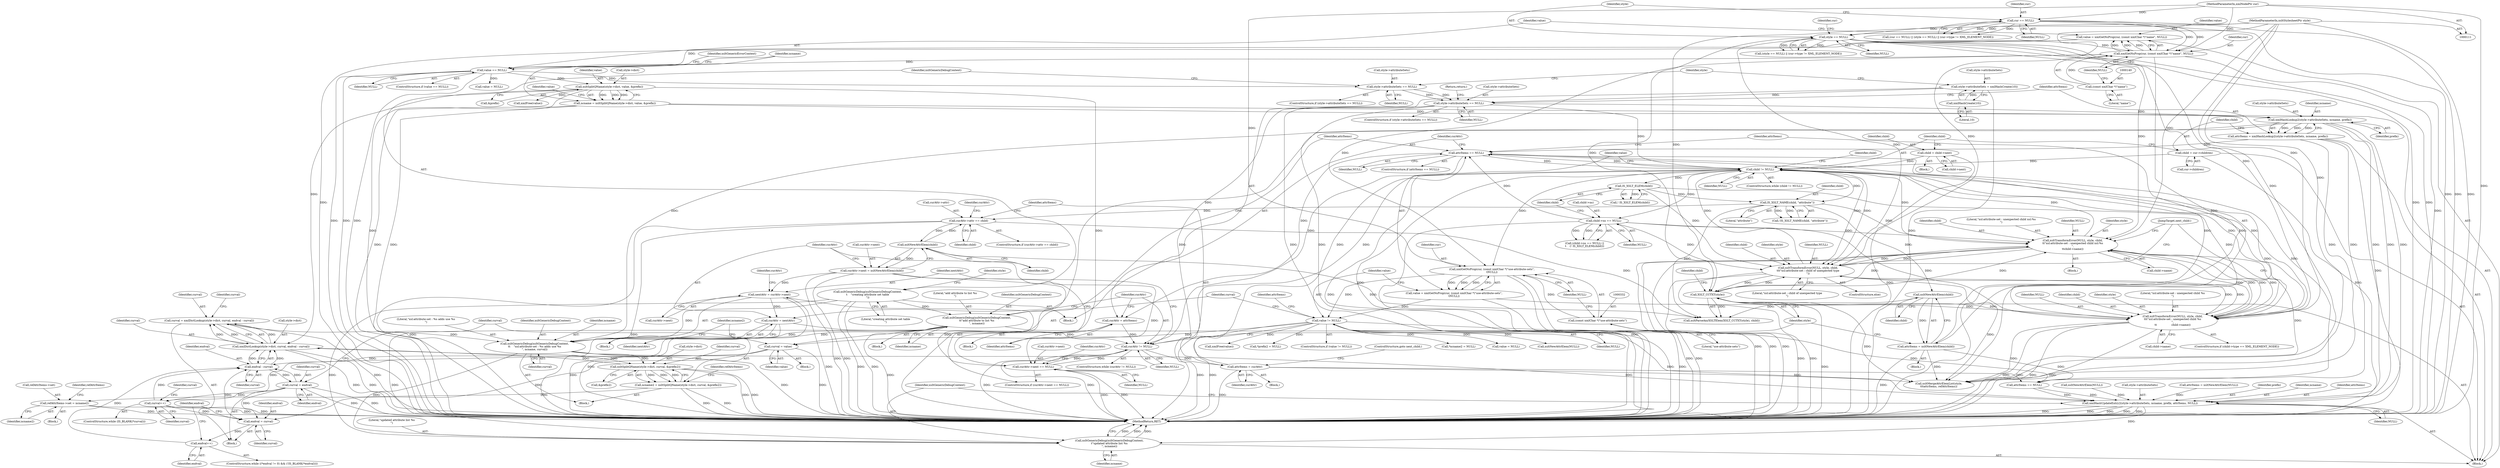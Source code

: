 digraph "1_Chrome_96dbafe288dbe2f0cc45fa3c39daf6d0c37acbab_11@integer" {
"1000378" [label="(Call,curval = xmlDictLookup(style->dict, curval, endval - curval))"];
"1000380" [label="(Call,xmlDictLookup(style->dict, curval, endval - curval))"];
"1000407" [label="(Call,xsltSplitQName(style->dict, curval, &prefix2))"];
"1000400" [label="(Call,xsltGenericDebug(xsltGenericDebugContext,\n\t\t    \"xsl:attribute-set : %s adds use %s\n\", ncname, curval))"];
"1000263" [label="(Call,xsltGenericDebug(xsltGenericDebugContext,\n\t\t\"add attribute to list %s\n\", ncname))"];
"1000173" [label="(Call,xsltGenericDebug(xsltGenericDebugContext,\n\t    \"creating attribute set table\n\"))"];
"1000191" [label="(Call,xmlHashLookup2(style->attributeSets, ncname, prefix))"];
"1000183" [label="(Call,style->attributeSets == NULL)"];
"1000167" [label="(Call,style->attributeSets == NULL)"];
"1000144" [label="(Call,value == NULL)"];
"1000135" [label="(Call,value = xmlGetNsProp(cur, (const xmlChar *)\"name\", NULL))"];
"1000137" [label="(Call,xmlGetNsProp(cur, (const xmlChar *)\"name\", NULL))"];
"1000122" [label="(Call,cur == NULL)"];
"1000113" [label="(MethodParameterIn,xmlNodePtr cur)"];
"1000139" [label="(Call,(const xmlChar *)\"name\")"];
"1000126" [label="(Call,style == NULL)"];
"1000112" [label="(MethodParameterIn,xsltStylesheetPtr style)"];
"1000176" [label="(Call,style->attributeSets = xmlHashCreate(10))"];
"1000180" [label="(Call,xmlHashCreate(10))"];
"1000152" [label="(Call,ncname = xsltSplitQName(style->dict, value, &prefix))"];
"1000154" [label="(Call,xsltSplitQName(style->dict, value, &prefix))"];
"1000378" [label="(Call,curval = xmlDictLookup(style->dict, curval, endval - curval))"];
"1000385" [label="(Call,endval - curval)"];
"1000376" [label="(Call,endval++)"];
"1000363" [label="(Call,endval = curval)"];
"1000342" [label="(Call,curval = value)"];
"1000336" [label="(Call,value != NULL)"];
"1000327" [label="(Call,value = xmlGetNsProp(cur, (const xmlChar *)\"use-attribute-sets\",\n\tNULL))"];
"1000329" [label="(Call,xmlGetNsProp(cur, (const xmlChar *)\"use-attribute-sets\",\n\tNULL))"];
"1000331" [label="(Call,(const xmlChar *)\"use-attribute-sets\")"];
"1000203" [label="(Call,child != NULL)"];
"1000322" [label="(Call,child = child->next)"];
"1000197" [label="(Call,child = cur->children)"];
"1000282" [label="(Call,curAttr != NULL)"];
"1000314" [label="(Call,curAttr = nextAttr)"];
"1000286" [label="(Call,nextAttr = curAttr->next)"];
"1000308" [label="(Call,curAttr->next = xsltNewAttrElem(child))"];
"1000312" [label="(Call,xsltNewAttrElem(child))"];
"1000292" [label="(Call,curAttr->attr == child)"];
"1000247" [label="(Call,IS_XSLT_NAME(child, \"attribute\"))"];
"1000221" [label="(Call,IS_XSLT_ELEM(child))"];
"1000303" [label="(Call,curAttr->next == NULL)"];
"1000278" [label="(Call,curAttr = attrItems)"];
"1000268" [label="(Call,attrItems == NULL)"];
"1000298" [label="(Call,attrItems = curAttr)"];
"1000272" [label="(Call,attrItems = xsltNewAttrElem(child))"];
"1000274" [label="(Call,xsltNewAttrElem(child))"];
"1000189" [label="(Call,attrItems = xmlHashLookup2(style->attributeSets, ncname, prefix))"];
"1000215" [label="(Call,child->ns == NULL)"];
"1000239" [label="(Call,xsltTransformError(NULL, style, child,\n\t\t\t\"xsl:attribute-set : child of unexpected type\n\"))"];
"1000251" [label="(Call,xsltTransformError(NULL, style, child,\n\t\t\"xsl:attribute-set : unexpected child xsl:%s\n\",\n\t\tchild->name))"];
"1000318" [label="(Call,XSLT_CCTXT(style))"];
"1000230" [label="(Call,xsltTransformError(NULL, style, child,\n\t\t\t\"xsl:attribute-set : unexpected child %s\n\",\n\t\t                 child->name))"];
"1000355" [label="(Call,curval++)"];
"1000441" [label="(Call,curval = endval)"];
"1000405" [label="(Call,ncname2 = xsltSplitQName(style->dict, curval, &prefix2))"];
"1000423" [label="(Call,refAttrItems->set = ncname2)"];
"1000457" [label="(Call,xmlHashUpdateEntry2(style->attributeSets, ncname, prefix, attrItems, NULL))"];
"1000465" [label="(Call,xsltGenericDebug(xsltGenericDebugContext,\n\t\"updated attribute list %s\n\", ncname))"];
"1000175" [label="(Literal,\"creating attribute set table\n\")"];
"1000412" [label="(Call,&prefix2)"];
"1000188" [label="(Return,return;)"];
"1000131" [label="(Identifier,cur)"];
"1000249" [label="(Literal,\"attribute\")"];
"1000343" [label="(Identifier,curval)"];
"1000390" [label="(Block,)"];
"1000323" [label="(Identifier,child)"];
"1000166" [label="(ControlStructure,if (style->attributeSets == NULL))"];
"1000145" [label="(Identifier,value)"];
"1000124" [label="(Identifier,NULL)"];
"1000338" [label="(Identifier,NULL)"];
"1000206" [label="(Block,)"];
"1000435" [label="(Call,xsltMergeAttrElemList(style,\n\t\t\tattrItems, refAttrItems))"];
"1000464" [label="(Identifier,NULL)"];
"1000264" [label="(Identifier,xsltGenericDebugContext)"];
"1000189" [label="(Call,attrItems = xmlHashLookup2(style->attributeSets, ncname, prefix))"];
"1000183" [label="(Call,style->attributeSets == NULL)"];
"1000155" [label="(Call,style->dict)"];
"1000198" [label="(Identifier,child)"];
"1000453" [label="(Call,attrItems = xsltNewAttrElem(NULL))"];
"1000159" [label="(Call,&prefix)"];
"1000248" [label="(Identifier,child)"];
"1000404" [label="(Identifier,curval)"];
"1000240" [label="(Identifier,NULL)"];
"1000247" [label="(Call,IS_XSLT_NAME(child, \"attribute\"))"];
"1000215" [label="(Call,child->ns == NULL)"];
"1000138" [label="(Identifier,cur)"];
"1000354" [label="(Identifier,curval)"];
"1000442" [label="(Identifier,curval)"];
"1000423" [label="(Call,refAttrItems->set = ncname2)"];
"1000310" [label="(Identifier,curAttr)"];
"1000250" [label="(Block,)"];
"1000271" [label="(Block,)"];
"1000351" [label="(ControlStructure,while (IS_BLANK(*curval)))"];
"1000253" [label="(Identifier,style)"];
"1000309" [label="(Call,curAttr->next)"];
"1000444" [label="(Call,xmlFree(value))"];
"1000336" [label="(Call,value != NULL)"];
"1000286" [label="(Call,nextAttr = curAttr->next)"];
"1000335" [label="(ControlStructure,if (value != NULL))"];
"1000167" [label="(Call,style->attributeSets == NULL)"];
"1000221" [label="(Call,IS_XSLT_ELEM(child))"];
"1000296" [label="(Identifier,child)"];
"1000222" [label="(Identifier,child)"];
"1000112" [label="(MethodParameterIn,xsltStylesheetPtr style)"];
"1000176" [label="(Call,style->attributeSets = xmlHashCreate(10))"];
"1000268" [label="(Call,attrItems == NULL)"];
"1000407" [label="(Call,xsltSplitQName(style->dict, curval, &prefix2))"];
"1000231" [label="(Identifier,NULL)"];
"1000305" [label="(Identifier,curAttr)"];
"1000146" [label="(Identifier,NULL)"];
"1000363" [label="(Call,endval = curval)"];
"1000400" [label="(Call,xsltGenericDebug(xsltGenericDebugContext,\n\t\t    \"xsl:attribute-set : %s adds use %s\n\", ncname, curval))"];
"1000291" [label="(ControlStructure,if (curAttr->attr == child))"];
"1000462" [label="(Identifier,prefix)"];
"1000182" [label="(ControlStructure,if (style->attributeSets == NULL))"];
"1000204" [label="(Identifier,child)"];
"1000339" [label="(Block,)"];
"1000329" [label="(Call,xmlGetNsProp(cur, (const xmlChar *)\"use-attribute-sets\",\n\tNULL))"];
"1000430" [label="(Identifier,refAttrItems)"];
"1000370" [label="(Identifier,endval)"];
"1000314" [label="(Call,curAttr = nextAttr)"];
"1000184" [label="(Call,style->attributeSets)"];
"1000153" [label="(Identifier,ncname)"];
"1000233" [label="(Identifier,child)"];
"1000205" [label="(Identifier,NULL)"];
"1000330" [label="(Identifier,cur)"];
"1000211" [label="(Identifier,child)"];
"1000113" [label="(MethodParameterIn,xmlNodePtr cur)"];
"1000187" [label="(Identifier,NULL)"];
"1000378" [label="(Call,curval = xmlDictLookup(style->dict, curval, endval - curval))"];
"1000143" [label="(ControlStructure,if (value == NULL))"];
"1000299" [label="(Identifier,attrItems)"];
"1000142" [label="(Identifier,NULL)"];
"1000278" [label="(Call,curAttr = attrItems)"];
"1000135" [label="(Call,value = xmlGetNsProp(cur, (const xmlChar *)\"name\", NULL))"];
"1000126" [label="(Call,style == NULL)"];
"1000355" [label="(Call,curval++)"];
"1000427" [label="(Identifier,ncname2)"];
"1000468" [label="(Identifier,ncname)"];
"1000192" [label="(Call,style->attributeSets)"];
"1000214" [label="(Call,(child->ns == NULL) ||\n\t    (! IS_XSLT_ELEM(child)))"];
"1000415" [label="(Identifier,refAttrItems)"];
"1000328" [label="(Identifier,value)"];
"1000251" [label="(Call,xsltTransformError(NULL, style, child,\n\t\t\"xsl:attribute-set : unexpected child xsl:%s\n\",\n\t\tchild->name))"];
"1000283" [label="(Identifier,curAttr)"];
"1000307" [label="(Identifier,NULL)"];
"1000232" [label="(Identifier,style)"];
"1000389" [label="(Identifier,curval)"];
"1000298" [label="(Call,attrItems = curAttr)"];
"1000243" [label="(Literal,\"xsl:attribute-set : child of unexpected type\n\")"];
"1000254" [label="(Identifier,child)"];
"1000178" [label="(Identifier,style)"];
"1000242" [label="(Identifier,child)"];
"1000230" [label="(Call,xsltTransformError(NULL, style, child,\n\t\t\t\"xsl:attribute-set : unexpected child %s\n\",\n\t\t                 child->name))"];
"1000294" [label="(Identifier,curAttr)"];
"1000128" [label="(Identifier,NULL)"];
"1000122" [label="(Call,cur == NULL)"];
"1000158" [label="(Identifier,value)"];
"1000334" [label="(Identifier,NULL)"];
"1000304" [label="(Call,curAttr->next)"];
"1000195" [label="(Identifier,ncname)"];
"1000255" [label="(Literal,\"xsl:attribute-set : unexpected child xsl:%s\n\")"];
"1000348" [label="(Identifier,curval)"];
"1000137" [label="(Call,xmlGetNsProp(cur, (const xmlChar *)\"name\", NULL))"];
"1000317" [label="(Call,xsltParseAnyXSLTElem(XSLT_CCTXT(style), child))"];
"1000469" [label="(MethodReturn,RET)"];
"1000301" [label="(ControlStructure,goto next_child;)"];
"1000364" [label="(Identifier,endval)"];
"1000292" [label="(Call,curAttr->attr == child)"];
"1000342" [label="(Call,curval = value)"];
"1000327" [label="(Call,value = xmlGetNsProp(cur, (const xmlChar *)\"use-attribute-sets\",\n\tNULL))"];
"1000267" [label="(ControlStructure,if (attrItems == NULL))"];
"1000252" [label="(Identifier,NULL)"];
"1000123" [label="(Identifier,cur)"];
"1000149" [label="(Identifier,xsltGenericErrorContext)"];
"1000377" [label="(Identifier,endval)"];
"1000270" [label="(Identifier,NULL)"];
"1000272" [label="(Call,attrItems = xsltNewAttrElem(child))"];
"1000239" [label="(Call,xsltTransformError(NULL, style, child,\n\t\t\t\"xsl:attribute-set : child of unexpected type\n\"))"];
"1000174" [label="(Identifier,xsltGenericDebugContext)"];
"1000385" [label="(Call,endval - curval)"];
"1000235" [label="(Call,child->name)"];
"1000465" [label="(Call,xsltGenericDebug(xsltGenericDebugContext,\n\t\"updated attribute list %s\n\", ncname))"];
"1000238" [label="(ControlStructure,else)"];
"1000127" [label="(Identifier,style)"];
"1000376" [label="(Call,endval++)"];
"1000280" [label="(Identifier,attrItems)"];
"1000171" [label="(Identifier,NULL)"];
"1000411" [label="(Identifier,curval)"];
"1000163" [label="(Call,value = NULL)"];
"1000219" [label="(Identifier,NULL)"];
"1000293" [label="(Call,curAttr->attr)"];
"1000333" [label="(Literal,\"use-attribute-sets\")"];
"1000401" [label="(Identifier,xsltGenericDebugContext)"];
"1000162" [label="(Identifier,value)"];
"1000260" [label="(Block,)"];
"1000114" [label="(Block,)"];
"1000387" [label="(Identifier,curval)"];
"1000392" [label="(Call,*ncname2 = NULL)"];
"1000152" [label="(Call,ncname = xsltSplitQName(style->dict, value, &prefix))"];
"1000384" [label="(Identifier,curval)"];
"1000256" [label="(Call,child->name)"];
"1000141" [label="(Literal,\"name\")"];
"1000177" [label="(Call,style->attributeSets)"];
"1000337" [label="(Identifier,value)"];
"1000318" [label="(Call,XSLT_CCTXT(style))"];
"1000203" [label="(Call,child != NULL)"];
"1000241" [label="(Identifier,style)"];
"1000279" [label="(Identifier,curAttr)"];
"1000461" [label="(Identifier,ncname)"];
"1000446" [label="(Call,value = NULL)"];
"1000282" [label="(Call,curAttr != NULL)"];
"1000321" [label="(JumpTarget,next_child:)"];
"1000220" [label="(Call,! IS_XSLT_ELEM(child))"];
"1000312" [label="(Call,xsltNewAttrElem(child))"];
"1000322" [label="(Call,child = child->next)"];
"1000443" [label="(Identifier,endval)"];
"1000173" [label="(Call,xsltGenericDebug(xsltGenericDebugContext,\n\t    \"creating attribute set table\n\"))"];
"1000234" [label="(Literal,\"xsl:attribute-set : unexpected child %s\n\")"];
"1000403" [label="(Identifier,ncname)"];
"1000284" [label="(Identifier,NULL)"];
"1000408" [label="(Call,style->dict)"];
"1000313" [label="(Identifier,child)"];
"1000463" [label="(Identifier,attrItems)"];
"1000315" [label="(Identifier,curAttr)"];
"1000416" [label="(Call,xsltNewAttrElem(NULL))"];
"1000191" [label="(Call,xmlHashLookup2(style->attributeSets, ncname, prefix))"];
"1000300" [label="(Identifier,curAttr)"];
"1000224" [label="(ControlStructure,if (child->type == XML_ELEMENT_NODE))"];
"1000168" [label="(Call,style->attributeSets)"];
"1000405" [label="(Call,ncname2 = xsltSplitQName(style->dict, curval, &prefix2))"];
"1000144" [label="(Call,value == NULL)"];
"1000441" [label="(Call,curval = endval)"];
"1000287" [label="(Identifier,nextAttr)"];
"1000466" [label="(Identifier,xsltGenericDebugContext)"];
"1000185" [label="(Identifier,style)"];
"1000380" [label="(Call,xmlDictLookup(style->dict, curval, endval - curval))"];
"1000324" [label="(Call,child->next)"];
"1000308" [label="(Call,curAttr->next = xsltNewAttrElem(child))"];
"1000263" [label="(Call,xsltGenericDebug(xsltGenericDebugContext,\n\t\t\"add attribute to list %s\n\", ncname))"];
"1000451" [label="(Identifier,attrItems)"];
"1000216" [label="(Call,child->ns)"];
"1000269" [label="(Identifier,attrItems)"];
"1000381" [label="(Call,style->dict)"];
"1000386" [label="(Identifier,endval)"];
"1000197" [label="(Call,child = cur->children)"];
"1000190" [label="(Identifier,attrItems)"];
"1000356" [label="(Identifier,curval)"];
"1000302" [label="(ControlStructure,if (curAttr->next == NULL))"];
"1000406" [label="(Identifier,ncname2)"];
"1000450" [label="(Call,attrItems == NULL)"];
"1000161" [label="(Call,xmlFree(value))"];
"1000467" [label="(Literal,\"updated attribute list %s\n\")"];
"1000180" [label="(Call,xmlHashCreate(10))"];
"1000121" [label="(Call,(cur == NULL) || (style == NULL) || (cur->type != XML_ELEMENT_NODE))"];
"1000365" [label="(Identifier,curval)"];
"1000281" [label="(ControlStructure,while (curAttr != NULL))"];
"1000396" [label="(Call,*prefix2 = NULL)"];
"1000274" [label="(Call,xsltNewAttrElem(child))"];
"1000154" [label="(Call,xsltSplitQName(style->dict, value, &prefix))"];
"1000277" [label="(Block,)"];
"1000316" [label="(Identifier,nextAttr)"];
"1000455" [label="(Call,xsltNewAttrElem(NULL))"];
"1000331" [label="(Call,(const xmlChar *)\"use-attribute-sets\")"];
"1000181" [label="(Literal,10)"];
"1000125" [label="(Call,(style == NULL) || (cur->type != XML_ELEMENT_NODE))"];
"1000402" [label="(Literal,\"xsl:attribute-set : %s adds use %s\n\")"];
"1000273" [label="(Identifier,attrItems)"];
"1000202" [label="(ControlStructure,while (child != NULL))"];
"1000458" [label="(Call,style->attributeSets)"];
"1000172" [label="(Block,)"];
"1000350" [label="(Block,)"];
"1000457" [label="(Call,xmlHashUpdateEntry2(style->attributeSets, ncname, prefix, attrItems, NULL))"];
"1000266" [label="(Identifier,ncname)"];
"1000303" [label="(Call,curAttr->next == NULL)"];
"1000297" [label="(Block,)"];
"1000424" [label="(Call,refAttrItems->set)"];
"1000139" [label="(Call,(const xmlChar *)\"name\")"];
"1000199" [label="(Call,cur->children)"];
"1000379" [label="(Identifier,curval)"];
"1000319" [label="(Identifier,style)"];
"1000422" [label="(Block,)"];
"1000275" [label="(Identifier,child)"];
"1000366" [label="(ControlStructure,while ((*endval != 0) && (!IS_BLANK(*endval))))"];
"1000285" [label="(Block,)"];
"1000344" [label="(Identifier,value)"];
"1000265" [label="(Literal,\"add attribute to list %s\n\")"];
"1000320" [label="(Identifier,child)"];
"1000246" [label="(Call,!IS_XSLT_NAME(child, \"attribute\"))"];
"1000196" [label="(Identifier,prefix)"];
"1000288" [label="(Call,curAttr->next)"];
"1000136" [label="(Identifier,value)"];
"1000378" -> "1000350"  [label="AST: "];
"1000378" -> "1000380"  [label="CFG: "];
"1000379" -> "1000378"  [label="AST: "];
"1000380" -> "1000378"  [label="AST: "];
"1000389" -> "1000378"  [label="CFG: "];
"1000378" -> "1000469"  [label="DDG: "];
"1000380" -> "1000378"  [label="DDG: "];
"1000380" -> "1000378"  [label="DDG: "];
"1000380" -> "1000378"  [label="DDG: "];
"1000378" -> "1000400"  [label="DDG: "];
"1000380" -> "1000385"  [label="CFG: "];
"1000381" -> "1000380"  [label="AST: "];
"1000384" -> "1000380"  [label="AST: "];
"1000385" -> "1000380"  [label="AST: "];
"1000380" -> "1000469"  [label="DDG: "];
"1000380" -> "1000469"  [label="DDG: "];
"1000407" -> "1000380"  [label="DDG: "];
"1000154" -> "1000380"  [label="DDG: "];
"1000385" -> "1000380"  [label="DDG: "];
"1000385" -> "1000380"  [label="DDG: "];
"1000380" -> "1000407"  [label="DDG: "];
"1000407" -> "1000405"  [label="AST: "];
"1000407" -> "1000412"  [label="CFG: "];
"1000408" -> "1000407"  [label="AST: "];
"1000411" -> "1000407"  [label="AST: "];
"1000412" -> "1000407"  [label="AST: "];
"1000405" -> "1000407"  [label="CFG: "];
"1000407" -> "1000469"  [label="DDG: "];
"1000407" -> "1000469"  [label="DDG: "];
"1000407" -> "1000405"  [label="DDG: "];
"1000407" -> "1000405"  [label="DDG: "];
"1000407" -> "1000405"  [label="DDG: "];
"1000400" -> "1000407"  [label="DDG: "];
"1000400" -> "1000390"  [label="AST: "];
"1000400" -> "1000404"  [label="CFG: "];
"1000401" -> "1000400"  [label="AST: "];
"1000402" -> "1000400"  [label="AST: "];
"1000403" -> "1000400"  [label="AST: "];
"1000404" -> "1000400"  [label="AST: "];
"1000406" -> "1000400"  [label="CFG: "];
"1000400" -> "1000469"  [label="DDG: "];
"1000263" -> "1000400"  [label="DDG: "];
"1000263" -> "1000400"  [label="DDG: "];
"1000173" -> "1000400"  [label="DDG: "];
"1000191" -> "1000400"  [label="DDG: "];
"1000400" -> "1000457"  [label="DDG: "];
"1000400" -> "1000465"  [label="DDG: "];
"1000263" -> "1000260"  [label="AST: "];
"1000263" -> "1000266"  [label="CFG: "];
"1000264" -> "1000263"  [label="AST: "];
"1000265" -> "1000263"  [label="AST: "];
"1000266" -> "1000263"  [label="AST: "];
"1000269" -> "1000263"  [label="CFG: "];
"1000263" -> "1000469"  [label="DDG: "];
"1000173" -> "1000263"  [label="DDG: "];
"1000191" -> "1000263"  [label="DDG: "];
"1000263" -> "1000457"  [label="DDG: "];
"1000263" -> "1000465"  [label="DDG: "];
"1000173" -> "1000172"  [label="AST: "];
"1000173" -> "1000175"  [label="CFG: "];
"1000174" -> "1000173"  [label="AST: "];
"1000175" -> "1000173"  [label="AST: "];
"1000178" -> "1000173"  [label="CFG: "];
"1000173" -> "1000469"  [label="DDG: "];
"1000173" -> "1000469"  [label="DDG: "];
"1000173" -> "1000465"  [label="DDG: "];
"1000191" -> "1000189"  [label="AST: "];
"1000191" -> "1000196"  [label="CFG: "];
"1000192" -> "1000191"  [label="AST: "];
"1000195" -> "1000191"  [label="AST: "];
"1000196" -> "1000191"  [label="AST: "];
"1000189" -> "1000191"  [label="CFG: "];
"1000191" -> "1000189"  [label="DDG: "];
"1000191" -> "1000189"  [label="DDG: "];
"1000191" -> "1000189"  [label="DDG: "];
"1000183" -> "1000191"  [label="DDG: "];
"1000152" -> "1000191"  [label="DDG: "];
"1000191" -> "1000457"  [label="DDG: "];
"1000191" -> "1000457"  [label="DDG: "];
"1000191" -> "1000457"  [label="DDG: "];
"1000183" -> "1000182"  [label="AST: "];
"1000183" -> "1000187"  [label="CFG: "];
"1000184" -> "1000183"  [label="AST: "];
"1000187" -> "1000183"  [label="AST: "];
"1000188" -> "1000183"  [label="CFG: "];
"1000190" -> "1000183"  [label="CFG: "];
"1000183" -> "1000469"  [label="DDG: "];
"1000183" -> "1000469"  [label="DDG: "];
"1000183" -> "1000469"  [label="DDG: "];
"1000167" -> "1000183"  [label="DDG: "];
"1000167" -> "1000183"  [label="DDG: "];
"1000176" -> "1000183"  [label="DDG: "];
"1000183" -> "1000203"  [label="DDG: "];
"1000167" -> "1000166"  [label="AST: "];
"1000167" -> "1000171"  [label="CFG: "];
"1000168" -> "1000167"  [label="AST: "];
"1000171" -> "1000167"  [label="AST: "];
"1000174" -> "1000167"  [label="CFG: "];
"1000185" -> "1000167"  [label="CFG: "];
"1000144" -> "1000167"  [label="DDG: "];
"1000144" -> "1000143"  [label="AST: "];
"1000144" -> "1000146"  [label="CFG: "];
"1000145" -> "1000144"  [label="AST: "];
"1000146" -> "1000144"  [label="AST: "];
"1000149" -> "1000144"  [label="CFG: "];
"1000153" -> "1000144"  [label="CFG: "];
"1000144" -> "1000469"  [label="DDG: "];
"1000144" -> "1000469"  [label="DDG: "];
"1000144" -> "1000469"  [label="DDG: "];
"1000135" -> "1000144"  [label="DDG: "];
"1000137" -> "1000144"  [label="DDG: "];
"1000144" -> "1000154"  [label="DDG: "];
"1000144" -> "1000163"  [label="DDG: "];
"1000135" -> "1000114"  [label="AST: "];
"1000135" -> "1000137"  [label="CFG: "];
"1000136" -> "1000135"  [label="AST: "];
"1000137" -> "1000135"  [label="AST: "];
"1000145" -> "1000135"  [label="CFG: "];
"1000135" -> "1000469"  [label="DDG: "];
"1000137" -> "1000135"  [label="DDG: "];
"1000137" -> "1000135"  [label="DDG: "];
"1000137" -> "1000135"  [label="DDG: "];
"1000137" -> "1000142"  [label="CFG: "];
"1000138" -> "1000137"  [label="AST: "];
"1000139" -> "1000137"  [label="AST: "];
"1000142" -> "1000137"  [label="AST: "];
"1000137" -> "1000469"  [label="DDG: "];
"1000137" -> "1000469"  [label="DDG: "];
"1000122" -> "1000137"  [label="DDG: "];
"1000122" -> "1000137"  [label="DDG: "];
"1000113" -> "1000137"  [label="DDG: "];
"1000139" -> "1000137"  [label="DDG: "];
"1000126" -> "1000137"  [label="DDG: "];
"1000137" -> "1000329"  [label="DDG: "];
"1000122" -> "1000121"  [label="AST: "];
"1000122" -> "1000124"  [label="CFG: "];
"1000123" -> "1000122"  [label="AST: "];
"1000124" -> "1000122"  [label="AST: "];
"1000127" -> "1000122"  [label="CFG: "];
"1000121" -> "1000122"  [label="CFG: "];
"1000122" -> "1000469"  [label="DDG: "];
"1000122" -> "1000469"  [label="DDG: "];
"1000122" -> "1000121"  [label="DDG: "];
"1000122" -> "1000121"  [label="DDG: "];
"1000113" -> "1000122"  [label="DDG: "];
"1000122" -> "1000126"  [label="DDG: "];
"1000113" -> "1000111"  [label="AST: "];
"1000113" -> "1000469"  [label="DDG: "];
"1000113" -> "1000329"  [label="DDG: "];
"1000139" -> "1000141"  [label="CFG: "];
"1000140" -> "1000139"  [label="AST: "];
"1000141" -> "1000139"  [label="AST: "];
"1000142" -> "1000139"  [label="CFG: "];
"1000126" -> "1000125"  [label="AST: "];
"1000126" -> "1000128"  [label="CFG: "];
"1000127" -> "1000126"  [label="AST: "];
"1000128" -> "1000126"  [label="AST: "];
"1000131" -> "1000126"  [label="CFG: "];
"1000125" -> "1000126"  [label="CFG: "];
"1000126" -> "1000469"  [label="DDG: "];
"1000126" -> "1000469"  [label="DDG: "];
"1000126" -> "1000125"  [label="DDG: "];
"1000126" -> "1000125"  [label="DDG: "];
"1000112" -> "1000126"  [label="DDG: "];
"1000126" -> "1000230"  [label="DDG: "];
"1000126" -> "1000239"  [label="DDG: "];
"1000126" -> "1000251"  [label="DDG: "];
"1000126" -> "1000318"  [label="DDG: "];
"1000126" -> "1000435"  [label="DDG: "];
"1000112" -> "1000111"  [label="AST: "];
"1000112" -> "1000469"  [label="DDG: "];
"1000112" -> "1000230"  [label="DDG: "];
"1000112" -> "1000239"  [label="DDG: "];
"1000112" -> "1000251"  [label="DDG: "];
"1000112" -> "1000318"  [label="DDG: "];
"1000112" -> "1000435"  [label="DDG: "];
"1000176" -> "1000172"  [label="AST: "];
"1000176" -> "1000180"  [label="CFG: "];
"1000177" -> "1000176"  [label="AST: "];
"1000180" -> "1000176"  [label="AST: "];
"1000185" -> "1000176"  [label="CFG: "];
"1000176" -> "1000469"  [label="DDG: "];
"1000180" -> "1000176"  [label="DDG: "];
"1000180" -> "1000181"  [label="CFG: "];
"1000181" -> "1000180"  [label="AST: "];
"1000152" -> "1000114"  [label="AST: "];
"1000152" -> "1000154"  [label="CFG: "];
"1000153" -> "1000152"  [label="AST: "];
"1000154" -> "1000152"  [label="AST: "];
"1000162" -> "1000152"  [label="CFG: "];
"1000152" -> "1000469"  [label="DDG: "];
"1000152" -> "1000469"  [label="DDG: "];
"1000154" -> "1000152"  [label="DDG: "];
"1000154" -> "1000152"  [label="DDG: "];
"1000154" -> "1000152"  [label="DDG: "];
"1000154" -> "1000159"  [label="CFG: "];
"1000155" -> "1000154"  [label="AST: "];
"1000158" -> "1000154"  [label="AST: "];
"1000159" -> "1000154"  [label="AST: "];
"1000154" -> "1000469"  [label="DDG: "];
"1000154" -> "1000469"  [label="DDG: "];
"1000154" -> "1000161"  [label="DDG: "];
"1000385" -> "1000387"  [label="CFG: "];
"1000386" -> "1000385"  [label="AST: "];
"1000387" -> "1000385"  [label="AST: "];
"1000376" -> "1000385"  [label="DDG: "];
"1000363" -> "1000385"  [label="DDG: "];
"1000342" -> "1000385"  [label="DDG: "];
"1000355" -> "1000385"  [label="DDG: "];
"1000441" -> "1000385"  [label="DDG: "];
"1000385" -> "1000441"  [label="DDG: "];
"1000376" -> "1000366"  [label="AST: "];
"1000376" -> "1000377"  [label="CFG: "];
"1000377" -> "1000376"  [label="AST: "];
"1000370" -> "1000376"  [label="CFG: "];
"1000363" -> "1000376"  [label="DDG: "];
"1000363" -> "1000350"  [label="AST: "];
"1000363" -> "1000365"  [label="CFG: "];
"1000364" -> "1000363"  [label="AST: "];
"1000365" -> "1000363"  [label="AST: "];
"1000370" -> "1000363"  [label="CFG: "];
"1000342" -> "1000363"  [label="DDG: "];
"1000355" -> "1000363"  [label="DDG: "];
"1000441" -> "1000363"  [label="DDG: "];
"1000342" -> "1000339"  [label="AST: "];
"1000342" -> "1000344"  [label="CFG: "];
"1000343" -> "1000342"  [label="AST: "];
"1000344" -> "1000342"  [label="AST: "];
"1000348" -> "1000342"  [label="CFG: "];
"1000342" -> "1000469"  [label="DDG: "];
"1000336" -> "1000342"  [label="DDG: "];
"1000342" -> "1000355"  [label="DDG: "];
"1000336" -> "1000335"  [label="AST: "];
"1000336" -> "1000338"  [label="CFG: "];
"1000337" -> "1000336"  [label="AST: "];
"1000338" -> "1000336"  [label="AST: "];
"1000343" -> "1000336"  [label="CFG: "];
"1000451" -> "1000336"  [label="CFG: "];
"1000336" -> "1000469"  [label="DDG: "];
"1000336" -> "1000469"  [label="DDG: "];
"1000327" -> "1000336"  [label="DDG: "];
"1000329" -> "1000336"  [label="DDG: "];
"1000336" -> "1000392"  [label="DDG: "];
"1000336" -> "1000396"  [label="DDG: "];
"1000336" -> "1000416"  [label="DDG: "];
"1000336" -> "1000444"  [label="DDG: "];
"1000336" -> "1000446"  [label="DDG: "];
"1000336" -> "1000450"  [label="DDG: "];
"1000327" -> "1000114"  [label="AST: "];
"1000327" -> "1000329"  [label="CFG: "];
"1000328" -> "1000327"  [label="AST: "];
"1000329" -> "1000327"  [label="AST: "];
"1000337" -> "1000327"  [label="CFG: "];
"1000327" -> "1000469"  [label="DDG: "];
"1000329" -> "1000327"  [label="DDG: "];
"1000329" -> "1000327"  [label="DDG: "];
"1000329" -> "1000327"  [label="DDG: "];
"1000329" -> "1000334"  [label="CFG: "];
"1000330" -> "1000329"  [label="AST: "];
"1000331" -> "1000329"  [label="AST: "];
"1000334" -> "1000329"  [label="AST: "];
"1000329" -> "1000469"  [label="DDG: "];
"1000329" -> "1000469"  [label="DDG: "];
"1000331" -> "1000329"  [label="DDG: "];
"1000203" -> "1000329"  [label="DDG: "];
"1000331" -> "1000333"  [label="CFG: "];
"1000332" -> "1000331"  [label="AST: "];
"1000333" -> "1000331"  [label="AST: "];
"1000334" -> "1000331"  [label="CFG: "];
"1000203" -> "1000202"  [label="AST: "];
"1000203" -> "1000205"  [label="CFG: "];
"1000204" -> "1000203"  [label="AST: "];
"1000205" -> "1000203"  [label="AST: "];
"1000211" -> "1000203"  [label="CFG: "];
"1000328" -> "1000203"  [label="CFG: "];
"1000203" -> "1000469"  [label="DDG: "];
"1000203" -> "1000469"  [label="DDG: "];
"1000322" -> "1000203"  [label="DDG: "];
"1000197" -> "1000203"  [label="DDG: "];
"1000282" -> "1000203"  [label="DDG: "];
"1000239" -> "1000203"  [label="DDG: "];
"1000251" -> "1000203"  [label="DDG: "];
"1000230" -> "1000203"  [label="DDG: "];
"1000268" -> "1000203"  [label="DDG: "];
"1000203" -> "1000215"  [label="DDG: "];
"1000203" -> "1000221"  [label="DDG: "];
"1000203" -> "1000230"  [label="DDG: "];
"1000203" -> "1000230"  [label="DDG: "];
"1000203" -> "1000239"  [label="DDG: "];
"1000203" -> "1000239"  [label="DDG: "];
"1000203" -> "1000247"  [label="DDG: "];
"1000203" -> "1000251"  [label="DDG: "];
"1000203" -> "1000268"  [label="DDG: "];
"1000322" -> "1000206"  [label="AST: "];
"1000322" -> "1000324"  [label="CFG: "];
"1000323" -> "1000322"  [label="AST: "];
"1000324" -> "1000322"  [label="AST: "];
"1000204" -> "1000322"  [label="CFG: "];
"1000322" -> "1000469"  [label="DDG: "];
"1000197" -> "1000114"  [label="AST: "];
"1000197" -> "1000199"  [label="CFG: "];
"1000198" -> "1000197"  [label="AST: "];
"1000199" -> "1000197"  [label="AST: "];
"1000204" -> "1000197"  [label="CFG: "];
"1000197" -> "1000469"  [label="DDG: "];
"1000282" -> "1000281"  [label="AST: "];
"1000282" -> "1000284"  [label="CFG: "];
"1000283" -> "1000282"  [label="AST: "];
"1000284" -> "1000282"  [label="AST: "];
"1000287" -> "1000282"  [label="CFG: "];
"1000319" -> "1000282"  [label="CFG: "];
"1000282" -> "1000469"  [label="DDG: "];
"1000282" -> "1000469"  [label="DDG: "];
"1000314" -> "1000282"  [label="DDG: "];
"1000278" -> "1000282"  [label="DDG: "];
"1000303" -> "1000282"  [label="DDG: "];
"1000268" -> "1000282"  [label="DDG: "];
"1000282" -> "1000298"  [label="DDG: "];
"1000282" -> "1000303"  [label="DDG: "];
"1000314" -> "1000285"  [label="AST: "];
"1000314" -> "1000316"  [label="CFG: "];
"1000315" -> "1000314"  [label="AST: "];
"1000316" -> "1000314"  [label="AST: "];
"1000283" -> "1000314"  [label="CFG: "];
"1000314" -> "1000469"  [label="DDG: "];
"1000286" -> "1000314"  [label="DDG: "];
"1000286" -> "1000285"  [label="AST: "];
"1000286" -> "1000288"  [label="CFG: "];
"1000287" -> "1000286"  [label="AST: "];
"1000288" -> "1000286"  [label="AST: "];
"1000294" -> "1000286"  [label="CFG: "];
"1000286" -> "1000469"  [label="DDG: "];
"1000286" -> "1000469"  [label="DDG: "];
"1000308" -> "1000286"  [label="DDG: "];
"1000303" -> "1000286"  [label="DDG: "];
"1000308" -> "1000302"  [label="AST: "];
"1000308" -> "1000312"  [label="CFG: "];
"1000309" -> "1000308"  [label="AST: "];
"1000312" -> "1000308"  [label="AST: "];
"1000315" -> "1000308"  [label="CFG: "];
"1000308" -> "1000469"  [label="DDG: "];
"1000308" -> "1000469"  [label="DDG: "];
"1000308" -> "1000303"  [label="DDG: "];
"1000312" -> "1000308"  [label="DDG: "];
"1000312" -> "1000313"  [label="CFG: "];
"1000313" -> "1000312"  [label="AST: "];
"1000312" -> "1000292"  [label="DDG: "];
"1000292" -> "1000312"  [label="DDG: "];
"1000312" -> "1000317"  [label="DDG: "];
"1000292" -> "1000291"  [label="AST: "];
"1000292" -> "1000296"  [label="CFG: "];
"1000293" -> "1000292"  [label="AST: "];
"1000296" -> "1000292"  [label="AST: "];
"1000299" -> "1000292"  [label="CFG: "];
"1000305" -> "1000292"  [label="CFG: "];
"1000292" -> "1000469"  [label="DDG: "];
"1000292" -> "1000469"  [label="DDG: "];
"1000247" -> "1000292"  [label="DDG: "];
"1000292" -> "1000317"  [label="DDG: "];
"1000247" -> "1000246"  [label="AST: "];
"1000247" -> "1000249"  [label="CFG: "];
"1000248" -> "1000247"  [label="AST: "];
"1000249" -> "1000247"  [label="AST: "];
"1000246" -> "1000247"  [label="CFG: "];
"1000247" -> "1000246"  [label="DDG: "];
"1000247" -> "1000246"  [label="DDG: "];
"1000221" -> "1000247"  [label="DDG: "];
"1000247" -> "1000251"  [label="DDG: "];
"1000247" -> "1000274"  [label="DDG: "];
"1000247" -> "1000317"  [label="DDG: "];
"1000221" -> "1000220"  [label="AST: "];
"1000221" -> "1000222"  [label="CFG: "];
"1000222" -> "1000221"  [label="AST: "];
"1000220" -> "1000221"  [label="CFG: "];
"1000221" -> "1000220"  [label="DDG: "];
"1000221" -> "1000230"  [label="DDG: "];
"1000221" -> "1000239"  [label="DDG: "];
"1000303" -> "1000302"  [label="AST: "];
"1000303" -> "1000307"  [label="CFG: "];
"1000304" -> "1000303"  [label="AST: "];
"1000307" -> "1000303"  [label="AST: "];
"1000310" -> "1000303"  [label="CFG: "];
"1000315" -> "1000303"  [label="CFG: "];
"1000303" -> "1000469"  [label="DDG: "];
"1000303" -> "1000469"  [label="DDG: "];
"1000278" -> "1000277"  [label="AST: "];
"1000278" -> "1000280"  [label="CFG: "];
"1000279" -> "1000278"  [label="AST: "];
"1000280" -> "1000278"  [label="AST: "];
"1000283" -> "1000278"  [label="CFG: "];
"1000268" -> "1000278"  [label="DDG: "];
"1000268" -> "1000267"  [label="AST: "];
"1000268" -> "1000270"  [label="CFG: "];
"1000269" -> "1000268"  [label="AST: "];
"1000270" -> "1000268"  [label="AST: "];
"1000273" -> "1000268"  [label="CFG: "];
"1000279" -> "1000268"  [label="CFG: "];
"1000298" -> "1000268"  [label="DDG: "];
"1000272" -> "1000268"  [label="DDG: "];
"1000189" -> "1000268"  [label="DDG: "];
"1000215" -> "1000268"  [label="DDG: "];
"1000268" -> "1000435"  [label="DDG: "];
"1000268" -> "1000450"  [label="DDG: "];
"1000298" -> "1000297"  [label="AST: "];
"1000298" -> "1000300"  [label="CFG: "];
"1000299" -> "1000298"  [label="AST: "];
"1000300" -> "1000298"  [label="AST: "];
"1000301" -> "1000298"  [label="CFG: "];
"1000298" -> "1000469"  [label="DDG: "];
"1000298" -> "1000435"  [label="DDG: "];
"1000298" -> "1000450"  [label="DDG: "];
"1000272" -> "1000271"  [label="AST: "];
"1000272" -> "1000274"  [label="CFG: "];
"1000273" -> "1000272"  [label="AST: "];
"1000274" -> "1000272"  [label="AST: "];
"1000319" -> "1000272"  [label="CFG: "];
"1000272" -> "1000469"  [label="DDG: "];
"1000274" -> "1000272"  [label="DDG: "];
"1000272" -> "1000435"  [label="DDG: "];
"1000272" -> "1000450"  [label="DDG: "];
"1000274" -> "1000275"  [label="CFG: "];
"1000275" -> "1000274"  [label="AST: "];
"1000274" -> "1000317"  [label="DDG: "];
"1000189" -> "1000114"  [label="AST: "];
"1000190" -> "1000189"  [label="AST: "];
"1000198" -> "1000189"  [label="CFG: "];
"1000189" -> "1000469"  [label="DDG: "];
"1000189" -> "1000435"  [label="DDG: "];
"1000189" -> "1000450"  [label="DDG: "];
"1000215" -> "1000214"  [label="AST: "];
"1000215" -> "1000219"  [label="CFG: "];
"1000216" -> "1000215"  [label="AST: "];
"1000219" -> "1000215"  [label="AST: "];
"1000222" -> "1000215"  [label="CFG: "];
"1000214" -> "1000215"  [label="CFG: "];
"1000215" -> "1000469"  [label="DDG: "];
"1000215" -> "1000214"  [label="DDG: "];
"1000215" -> "1000214"  [label="DDG: "];
"1000215" -> "1000230"  [label="DDG: "];
"1000215" -> "1000239"  [label="DDG: "];
"1000215" -> "1000251"  [label="DDG: "];
"1000239" -> "1000238"  [label="AST: "];
"1000239" -> "1000243"  [label="CFG: "];
"1000240" -> "1000239"  [label="AST: "];
"1000241" -> "1000239"  [label="AST: "];
"1000242" -> "1000239"  [label="AST: "];
"1000243" -> "1000239"  [label="AST: "];
"1000321" -> "1000239"  [label="CFG: "];
"1000239" -> "1000469"  [label="DDG: "];
"1000239" -> "1000469"  [label="DDG: "];
"1000239" -> "1000230"  [label="DDG: "];
"1000251" -> "1000239"  [label="DDG: "];
"1000318" -> "1000239"  [label="DDG: "];
"1000230" -> "1000239"  [label="DDG: "];
"1000239" -> "1000251"  [label="DDG: "];
"1000239" -> "1000318"  [label="DDG: "];
"1000239" -> "1000435"  [label="DDG: "];
"1000251" -> "1000250"  [label="AST: "];
"1000251" -> "1000256"  [label="CFG: "];
"1000252" -> "1000251"  [label="AST: "];
"1000253" -> "1000251"  [label="AST: "];
"1000254" -> "1000251"  [label="AST: "];
"1000255" -> "1000251"  [label="AST: "];
"1000256" -> "1000251"  [label="AST: "];
"1000321" -> "1000251"  [label="CFG: "];
"1000251" -> "1000469"  [label="DDG: "];
"1000251" -> "1000469"  [label="DDG: "];
"1000251" -> "1000469"  [label="DDG: "];
"1000251" -> "1000230"  [label="DDG: "];
"1000251" -> "1000230"  [label="DDG: "];
"1000318" -> "1000251"  [label="DDG: "];
"1000230" -> "1000251"  [label="DDG: "];
"1000230" -> "1000251"  [label="DDG: "];
"1000251" -> "1000318"  [label="DDG: "];
"1000251" -> "1000435"  [label="DDG: "];
"1000318" -> "1000317"  [label="AST: "];
"1000318" -> "1000319"  [label="CFG: "];
"1000319" -> "1000318"  [label="AST: "];
"1000320" -> "1000318"  [label="CFG: "];
"1000318" -> "1000469"  [label="DDG: "];
"1000318" -> "1000230"  [label="DDG: "];
"1000318" -> "1000317"  [label="DDG: "];
"1000230" -> "1000318"  [label="DDG: "];
"1000318" -> "1000435"  [label="DDG: "];
"1000230" -> "1000224"  [label="AST: "];
"1000230" -> "1000235"  [label="CFG: "];
"1000231" -> "1000230"  [label="AST: "];
"1000232" -> "1000230"  [label="AST: "];
"1000233" -> "1000230"  [label="AST: "];
"1000234" -> "1000230"  [label="AST: "];
"1000235" -> "1000230"  [label="AST: "];
"1000321" -> "1000230"  [label="CFG: "];
"1000230" -> "1000469"  [label="DDG: "];
"1000230" -> "1000469"  [label="DDG: "];
"1000230" -> "1000469"  [label="DDG: "];
"1000230" -> "1000435"  [label="DDG: "];
"1000355" -> "1000351"  [label="AST: "];
"1000355" -> "1000356"  [label="CFG: "];
"1000356" -> "1000355"  [label="AST: "];
"1000354" -> "1000355"  [label="CFG: "];
"1000355" -> "1000469"  [label="DDG: "];
"1000441" -> "1000355"  [label="DDG: "];
"1000441" -> "1000350"  [label="AST: "];
"1000441" -> "1000443"  [label="CFG: "];
"1000442" -> "1000441"  [label="AST: "];
"1000443" -> "1000441"  [label="AST: "];
"1000348" -> "1000441"  [label="CFG: "];
"1000441" -> "1000469"  [label="DDG: "];
"1000441" -> "1000469"  [label="DDG: "];
"1000405" -> "1000390"  [label="AST: "];
"1000406" -> "1000405"  [label="AST: "];
"1000415" -> "1000405"  [label="CFG: "];
"1000405" -> "1000469"  [label="DDG: "];
"1000405" -> "1000469"  [label="DDG: "];
"1000405" -> "1000423"  [label="DDG: "];
"1000423" -> "1000422"  [label="AST: "];
"1000423" -> "1000427"  [label="CFG: "];
"1000424" -> "1000423"  [label="AST: "];
"1000427" -> "1000423"  [label="AST: "];
"1000430" -> "1000423"  [label="CFG: "];
"1000423" -> "1000469"  [label="DDG: "];
"1000423" -> "1000469"  [label="DDG: "];
"1000457" -> "1000114"  [label="AST: "];
"1000457" -> "1000464"  [label="CFG: "];
"1000458" -> "1000457"  [label="AST: "];
"1000461" -> "1000457"  [label="AST: "];
"1000462" -> "1000457"  [label="AST: "];
"1000463" -> "1000457"  [label="AST: "];
"1000464" -> "1000457"  [label="AST: "];
"1000466" -> "1000457"  [label="CFG: "];
"1000457" -> "1000469"  [label="DDG: "];
"1000457" -> "1000469"  [label="DDG: "];
"1000457" -> "1000469"  [label="DDG: "];
"1000457" -> "1000469"  [label="DDG: "];
"1000457" -> "1000469"  [label="DDG: "];
"1000450" -> "1000457"  [label="DDG: "];
"1000450" -> "1000457"  [label="DDG: "];
"1000453" -> "1000457"  [label="DDG: "];
"1000455" -> "1000457"  [label="DDG: "];
"1000457" -> "1000465"  [label="DDG: "];
"1000465" -> "1000114"  [label="AST: "];
"1000465" -> "1000468"  [label="CFG: "];
"1000466" -> "1000465"  [label="AST: "];
"1000467" -> "1000465"  [label="AST: "];
"1000468" -> "1000465"  [label="AST: "];
"1000469" -> "1000465"  [label="CFG: "];
"1000465" -> "1000469"  [label="DDG: "];
"1000465" -> "1000469"  [label="DDG: "];
"1000465" -> "1000469"  [label="DDG: "];
}
